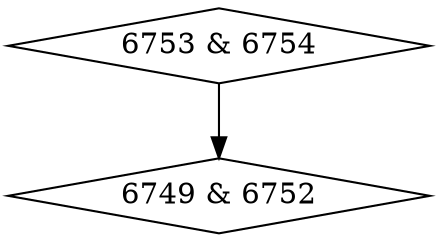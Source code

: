 digraph {
0 [label = "6749 & 6752", shape = diamond];
1 [label = "6753 & 6754", shape = diamond];
1->0;
}
